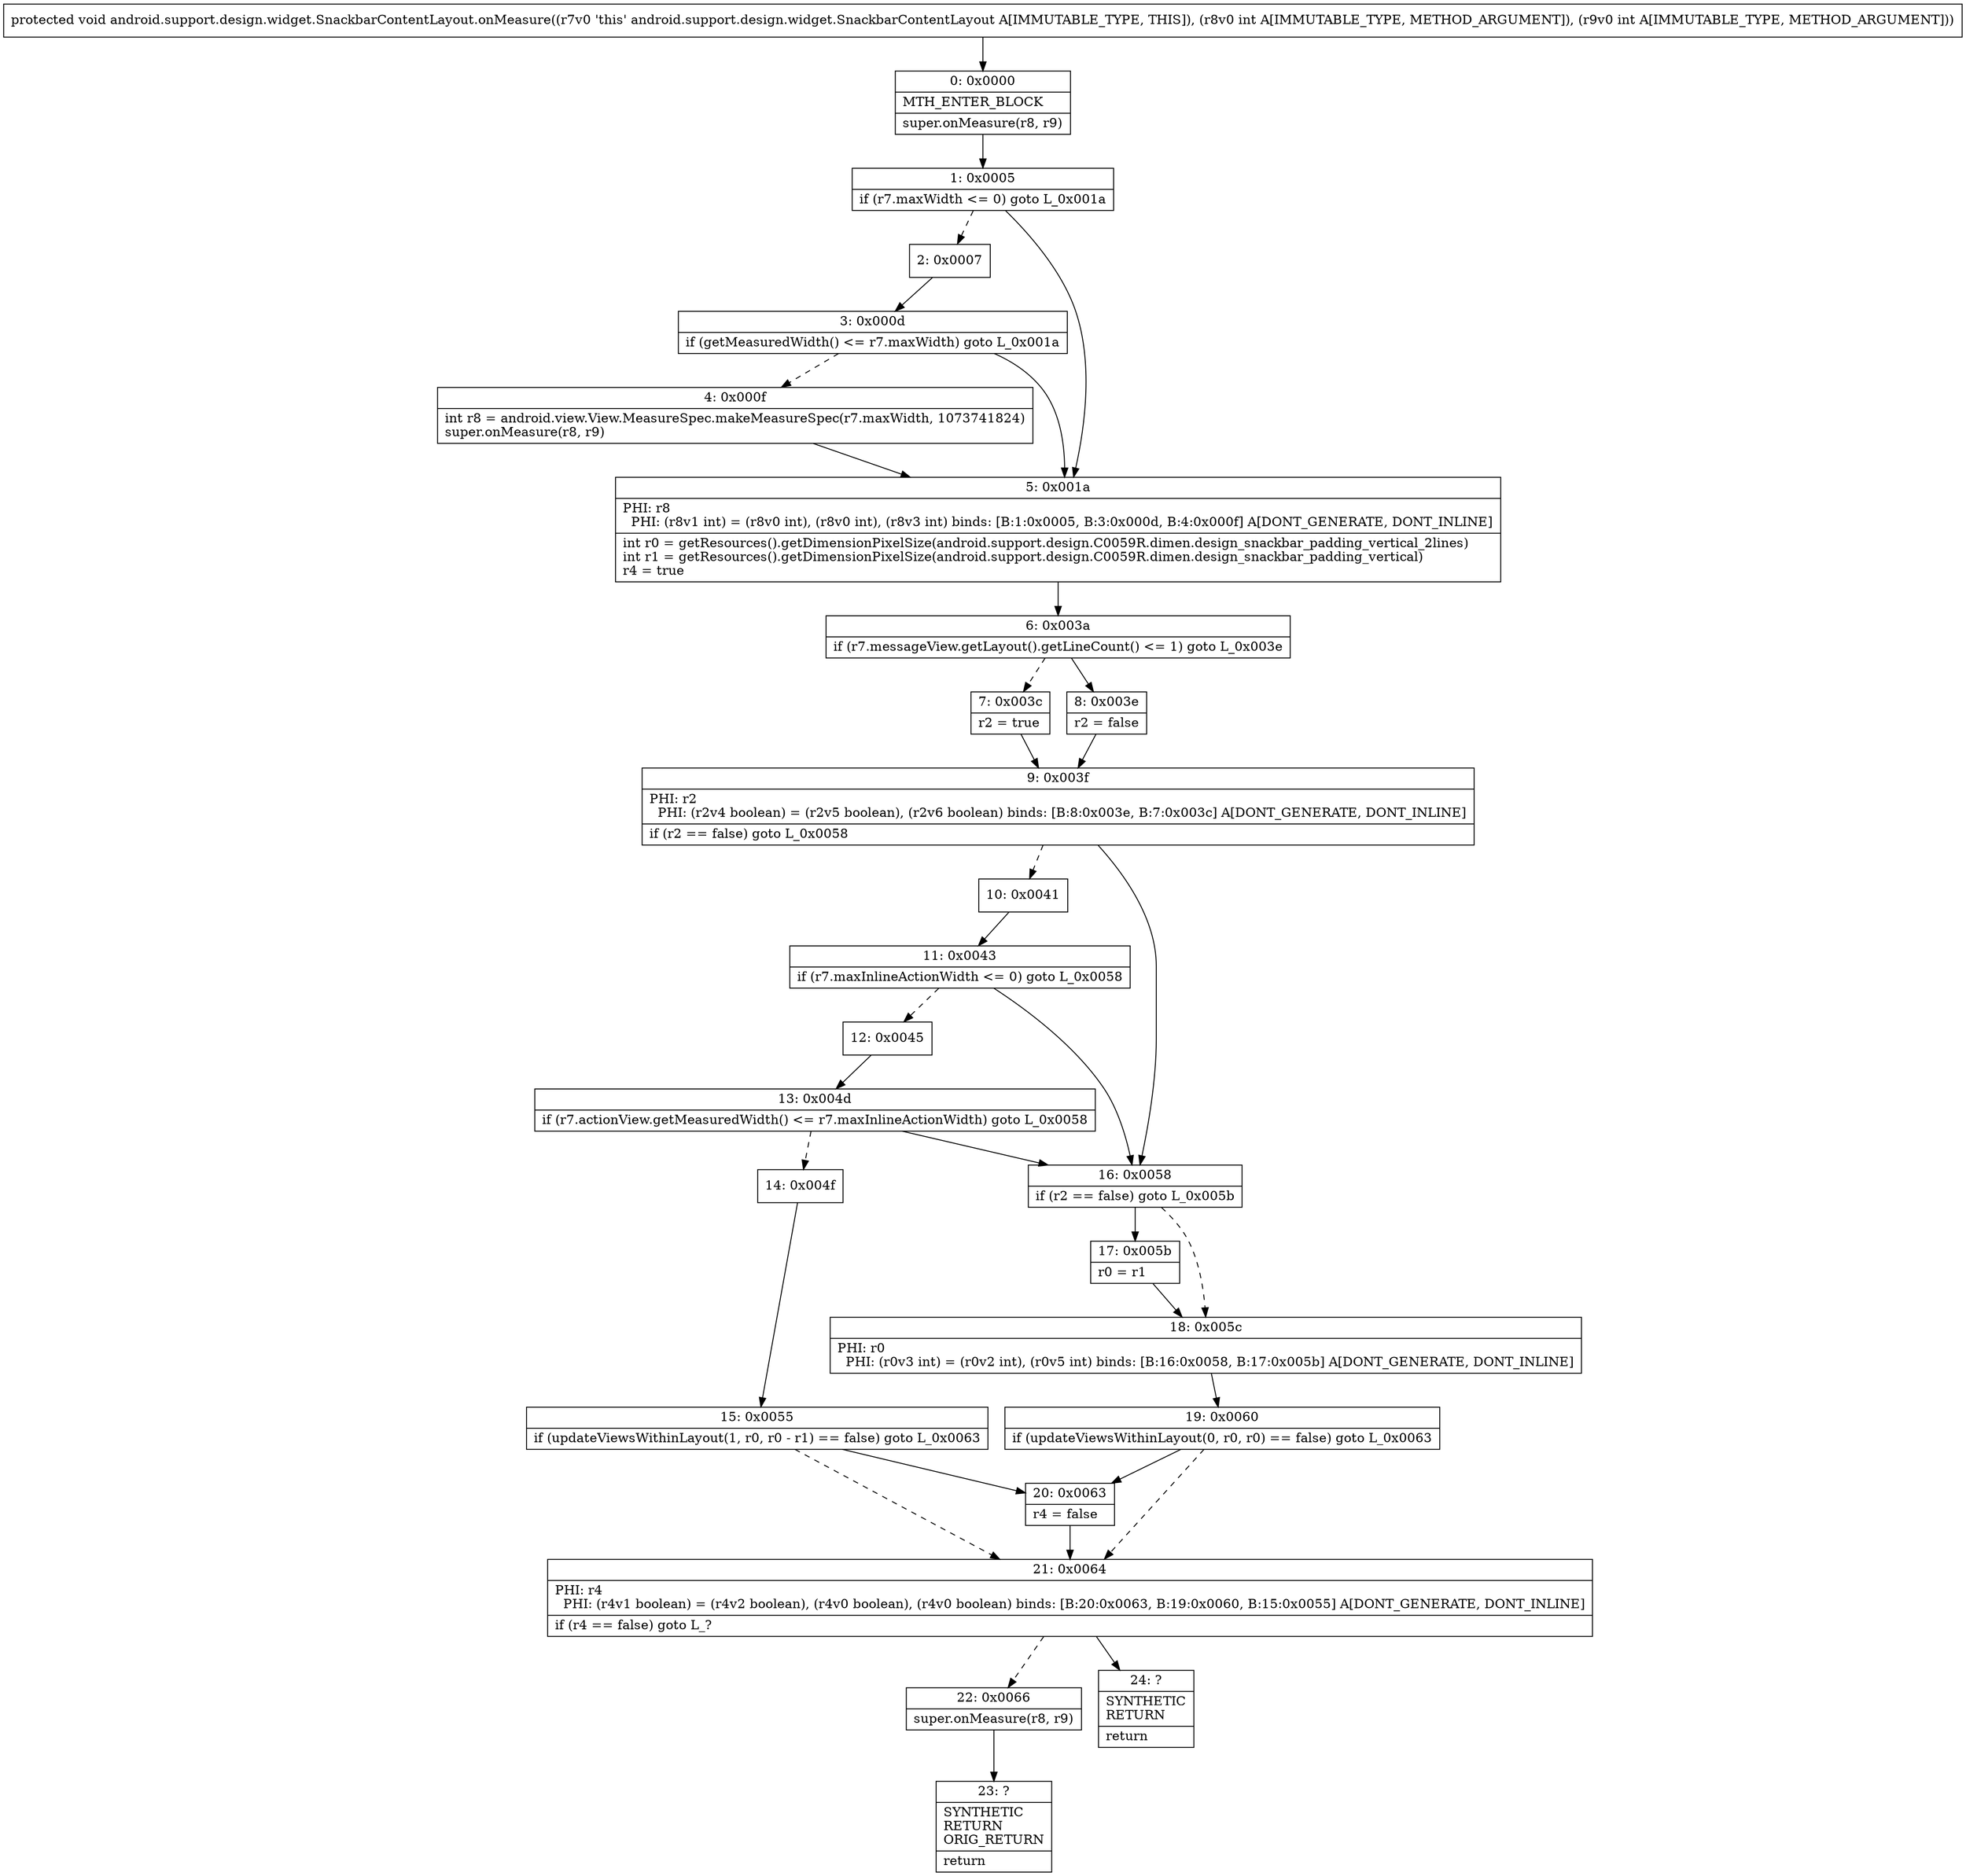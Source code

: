 digraph "CFG forandroid.support.design.widget.SnackbarContentLayout.onMeasure(II)V" {
Node_0 [shape=record,label="{0\:\ 0x0000|MTH_ENTER_BLOCK\l|super.onMeasure(r8, r9)\l}"];
Node_1 [shape=record,label="{1\:\ 0x0005|if (r7.maxWidth \<= 0) goto L_0x001a\l}"];
Node_2 [shape=record,label="{2\:\ 0x0007}"];
Node_3 [shape=record,label="{3\:\ 0x000d|if (getMeasuredWidth() \<= r7.maxWidth) goto L_0x001a\l}"];
Node_4 [shape=record,label="{4\:\ 0x000f|int r8 = android.view.View.MeasureSpec.makeMeasureSpec(r7.maxWidth, 1073741824)\lsuper.onMeasure(r8, r9)\l}"];
Node_5 [shape=record,label="{5\:\ 0x001a|PHI: r8 \l  PHI: (r8v1 int) = (r8v0 int), (r8v0 int), (r8v3 int) binds: [B:1:0x0005, B:3:0x000d, B:4:0x000f] A[DONT_GENERATE, DONT_INLINE]\l|int r0 = getResources().getDimensionPixelSize(android.support.design.C0059R.dimen.design_snackbar_padding_vertical_2lines)\lint r1 = getResources().getDimensionPixelSize(android.support.design.C0059R.dimen.design_snackbar_padding_vertical)\lr4 = true\l}"];
Node_6 [shape=record,label="{6\:\ 0x003a|if (r7.messageView.getLayout().getLineCount() \<= 1) goto L_0x003e\l}"];
Node_7 [shape=record,label="{7\:\ 0x003c|r2 = true\l}"];
Node_8 [shape=record,label="{8\:\ 0x003e|r2 = false\l}"];
Node_9 [shape=record,label="{9\:\ 0x003f|PHI: r2 \l  PHI: (r2v4 boolean) = (r2v5 boolean), (r2v6 boolean) binds: [B:8:0x003e, B:7:0x003c] A[DONT_GENERATE, DONT_INLINE]\l|if (r2 == false) goto L_0x0058\l}"];
Node_10 [shape=record,label="{10\:\ 0x0041}"];
Node_11 [shape=record,label="{11\:\ 0x0043|if (r7.maxInlineActionWidth \<= 0) goto L_0x0058\l}"];
Node_12 [shape=record,label="{12\:\ 0x0045}"];
Node_13 [shape=record,label="{13\:\ 0x004d|if (r7.actionView.getMeasuredWidth() \<= r7.maxInlineActionWidth) goto L_0x0058\l}"];
Node_14 [shape=record,label="{14\:\ 0x004f}"];
Node_15 [shape=record,label="{15\:\ 0x0055|if (updateViewsWithinLayout(1, r0, r0 \- r1) == false) goto L_0x0063\l}"];
Node_16 [shape=record,label="{16\:\ 0x0058|if (r2 == false) goto L_0x005b\l}"];
Node_17 [shape=record,label="{17\:\ 0x005b|r0 = r1\l}"];
Node_18 [shape=record,label="{18\:\ 0x005c|PHI: r0 \l  PHI: (r0v3 int) = (r0v2 int), (r0v5 int) binds: [B:16:0x0058, B:17:0x005b] A[DONT_GENERATE, DONT_INLINE]\l}"];
Node_19 [shape=record,label="{19\:\ 0x0060|if (updateViewsWithinLayout(0, r0, r0) == false) goto L_0x0063\l}"];
Node_20 [shape=record,label="{20\:\ 0x0063|r4 = false\l}"];
Node_21 [shape=record,label="{21\:\ 0x0064|PHI: r4 \l  PHI: (r4v1 boolean) = (r4v2 boolean), (r4v0 boolean), (r4v0 boolean) binds: [B:20:0x0063, B:19:0x0060, B:15:0x0055] A[DONT_GENERATE, DONT_INLINE]\l|if (r4 == false) goto L_?\l}"];
Node_22 [shape=record,label="{22\:\ 0x0066|super.onMeasure(r8, r9)\l}"];
Node_23 [shape=record,label="{23\:\ ?|SYNTHETIC\lRETURN\lORIG_RETURN\l|return\l}"];
Node_24 [shape=record,label="{24\:\ ?|SYNTHETIC\lRETURN\l|return\l}"];
MethodNode[shape=record,label="{protected void android.support.design.widget.SnackbarContentLayout.onMeasure((r7v0 'this' android.support.design.widget.SnackbarContentLayout A[IMMUTABLE_TYPE, THIS]), (r8v0 int A[IMMUTABLE_TYPE, METHOD_ARGUMENT]), (r9v0 int A[IMMUTABLE_TYPE, METHOD_ARGUMENT])) }"];
MethodNode -> Node_0;
Node_0 -> Node_1;
Node_1 -> Node_2[style=dashed];
Node_1 -> Node_5;
Node_2 -> Node_3;
Node_3 -> Node_4[style=dashed];
Node_3 -> Node_5;
Node_4 -> Node_5;
Node_5 -> Node_6;
Node_6 -> Node_7[style=dashed];
Node_6 -> Node_8;
Node_7 -> Node_9;
Node_8 -> Node_9;
Node_9 -> Node_10[style=dashed];
Node_9 -> Node_16;
Node_10 -> Node_11;
Node_11 -> Node_12[style=dashed];
Node_11 -> Node_16;
Node_12 -> Node_13;
Node_13 -> Node_14[style=dashed];
Node_13 -> Node_16;
Node_14 -> Node_15;
Node_15 -> Node_20;
Node_15 -> Node_21[style=dashed];
Node_16 -> Node_17;
Node_16 -> Node_18[style=dashed];
Node_17 -> Node_18;
Node_18 -> Node_19;
Node_19 -> Node_20;
Node_19 -> Node_21[style=dashed];
Node_20 -> Node_21;
Node_21 -> Node_22[style=dashed];
Node_21 -> Node_24;
Node_22 -> Node_23;
}

